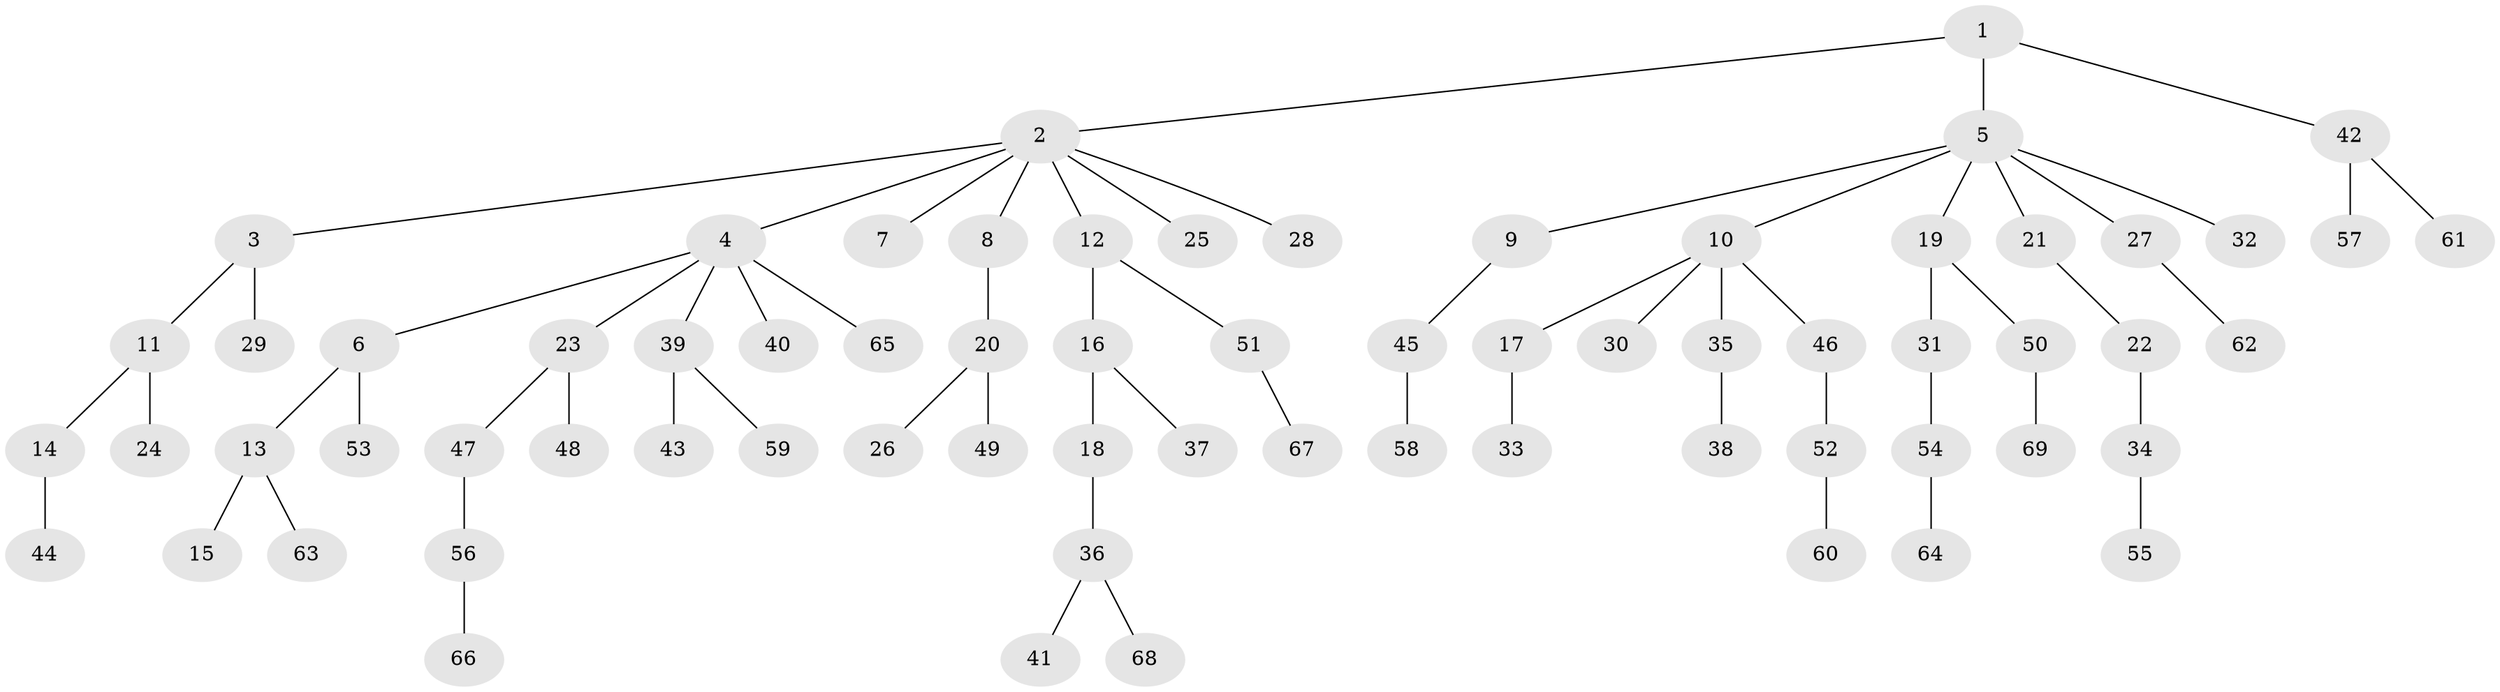 // coarse degree distribution, {3: 0.07142857142857142, 7: 0.023809523809523808, 2: 0.38095238095238093, 1: 0.4523809523809524, 6: 0.023809523809523808, 4: 0.023809523809523808, 5: 0.023809523809523808}
// Generated by graph-tools (version 1.1) at 2025/37/03/04/25 23:37:26]
// undirected, 69 vertices, 68 edges
graph export_dot {
  node [color=gray90,style=filled];
  1;
  2;
  3;
  4;
  5;
  6;
  7;
  8;
  9;
  10;
  11;
  12;
  13;
  14;
  15;
  16;
  17;
  18;
  19;
  20;
  21;
  22;
  23;
  24;
  25;
  26;
  27;
  28;
  29;
  30;
  31;
  32;
  33;
  34;
  35;
  36;
  37;
  38;
  39;
  40;
  41;
  42;
  43;
  44;
  45;
  46;
  47;
  48;
  49;
  50;
  51;
  52;
  53;
  54;
  55;
  56;
  57;
  58;
  59;
  60;
  61;
  62;
  63;
  64;
  65;
  66;
  67;
  68;
  69;
  1 -- 2;
  1 -- 5;
  1 -- 42;
  2 -- 3;
  2 -- 4;
  2 -- 7;
  2 -- 8;
  2 -- 12;
  2 -- 25;
  2 -- 28;
  3 -- 11;
  3 -- 29;
  4 -- 6;
  4 -- 23;
  4 -- 39;
  4 -- 40;
  4 -- 65;
  5 -- 9;
  5 -- 10;
  5 -- 19;
  5 -- 21;
  5 -- 27;
  5 -- 32;
  6 -- 13;
  6 -- 53;
  8 -- 20;
  9 -- 45;
  10 -- 17;
  10 -- 30;
  10 -- 35;
  10 -- 46;
  11 -- 14;
  11 -- 24;
  12 -- 16;
  12 -- 51;
  13 -- 15;
  13 -- 63;
  14 -- 44;
  16 -- 18;
  16 -- 37;
  17 -- 33;
  18 -- 36;
  19 -- 31;
  19 -- 50;
  20 -- 26;
  20 -- 49;
  21 -- 22;
  22 -- 34;
  23 -- 47;
  23 -- 48;
  27 -- 62;
  31 -- 54;
  34 -- 55;
  35 -- 38;
  36 -- 41;
  36 -- 68;
  39 -- 43;
  39 -- 59;
  42 -- 57;
  42 -- 61;
  45 -- 58;
  46 -- 52;
  47 -- 56;
  50 -- 69;
  51 -- 67;
  52 -- 60;
  54 -- 64;
  56 -- 66;
}
